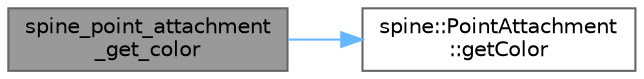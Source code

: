 digraph "spine_point_attachment_get_color"
{
 // LATEX_PDF_SIZE
  bgcolor="transparent";
  edge [fontname=Helvetica,fontsize=10,labelfontname=Helvetica,labelfontsize=10];
  node [fontname=Helvetica,fontsize=10,shape=box,height=0.2,width=0.4];
  rankdir="LR";
  Node1 [id="Node000001",label="spine_point_attachment\l_get_color",height=0.2,width=0.4,color="gray40", fillcolor="grey60", style="filled", fontcolor="black",tooltip=" "];
  Node1 -> Node2 [id="edge1_Node000001_Node000002",color="steelblue1",style="solid",tooltip=" "];
  Node2 [id="Node000002",label="spine::PointAttachment\l::getColor",height=0.2,width=0.4,color="grey40", fillcolor="white", style="filled",URL="$classspine_1_1_point_attachment.html#a422dc09093345167ede843c9c1912a54",tooltip=" "];
}
